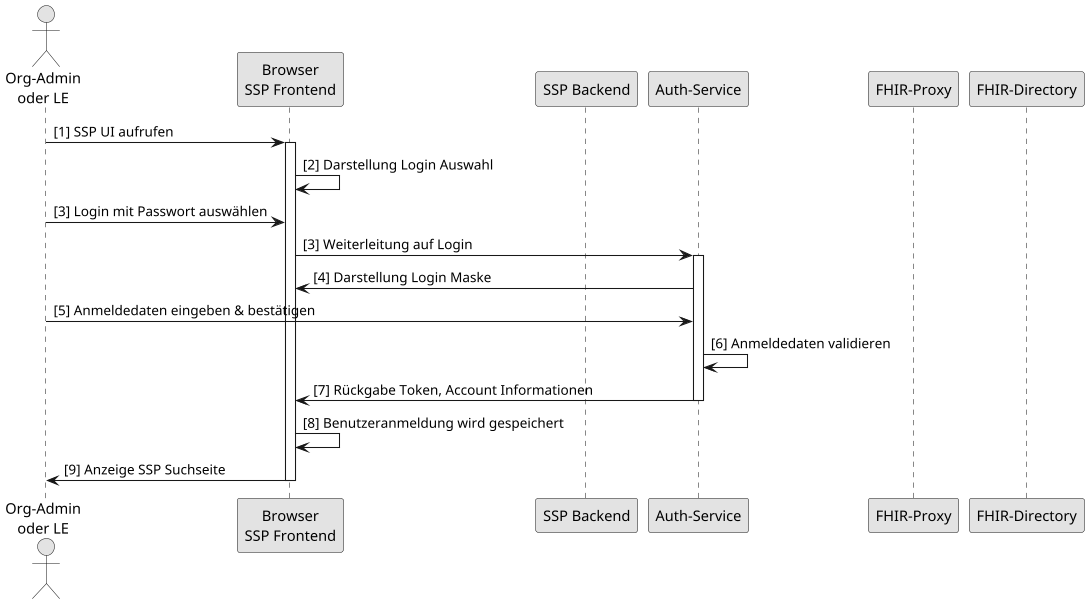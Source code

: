 @startuml
skinparam dpi 100
skinparam WrapWidth 200
skinparam monochrome true

'title "FHIR-Directory, Sequenzdiagram SSP Authenticate mit Passwort"
actor o as "Org-Admin\noder LE"
participant cl as "Browser\nSSP Frontend"
participant be as "SSP Backend"
participant au as "Auth-Service"
participant fp as "FHIR-Proxy"
participant fd as "FHIR-Directory"


o -> cl: [1] SSP UI aufrufen
activate cl
cl -> cl: [2] Darstellung Login Auswahl
o -> cl: [3] Login mit Passwort auswählen

cl -> au: [3] Weiterleitung auf Login
activate au
au -> cl: [4] Darstellung Login Maske
o -> au: [5] Anmeldedaten eingeben & bestätigen
au -> au: [6] Anmeldedaten validieren
au -> cl: [7] Rückgabe Token, Account Informationen
deactivate au

cl -> cl: [8] Benutzeranmeldung wird gespeichert
cl -> o: [9] Anzeige SSP Suchseite

deactivate cl
@enduml
